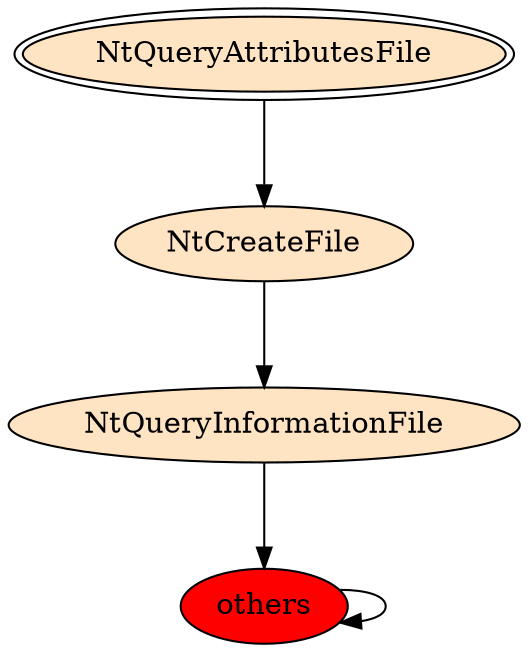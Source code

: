 digraph "./REPORTS/6695/API_PER_CATEGORY/OpenFile.exe_5928_Files and I_O (Local file system)_API_per_Category_Transition_Matrix" {
	NtQueryAttributesFile [label=NtQueryAttributesFile fillcolor=bisque peripheries=2 style=filled]
	NtCreateFile [label=NtCreateFile fillcolor=bisque style=filled]
	NtQueryAttributesFile -> NtCreateFile [label=1.0 fontcolor=white]
	NtQueryInformationFile [label=NtQueryInformationFile fillcolor=bisque style=filled]
	NtCreateFile -> NtQueryInformationFile [label=1.0 fontcolor=white]
	others [label=others fillcolor=red style=filled]
	NtQueryInformationFile -> others [label=1.0 fontcolor=white]
	others -> others [label=1.0 fontcolor=white]
}
